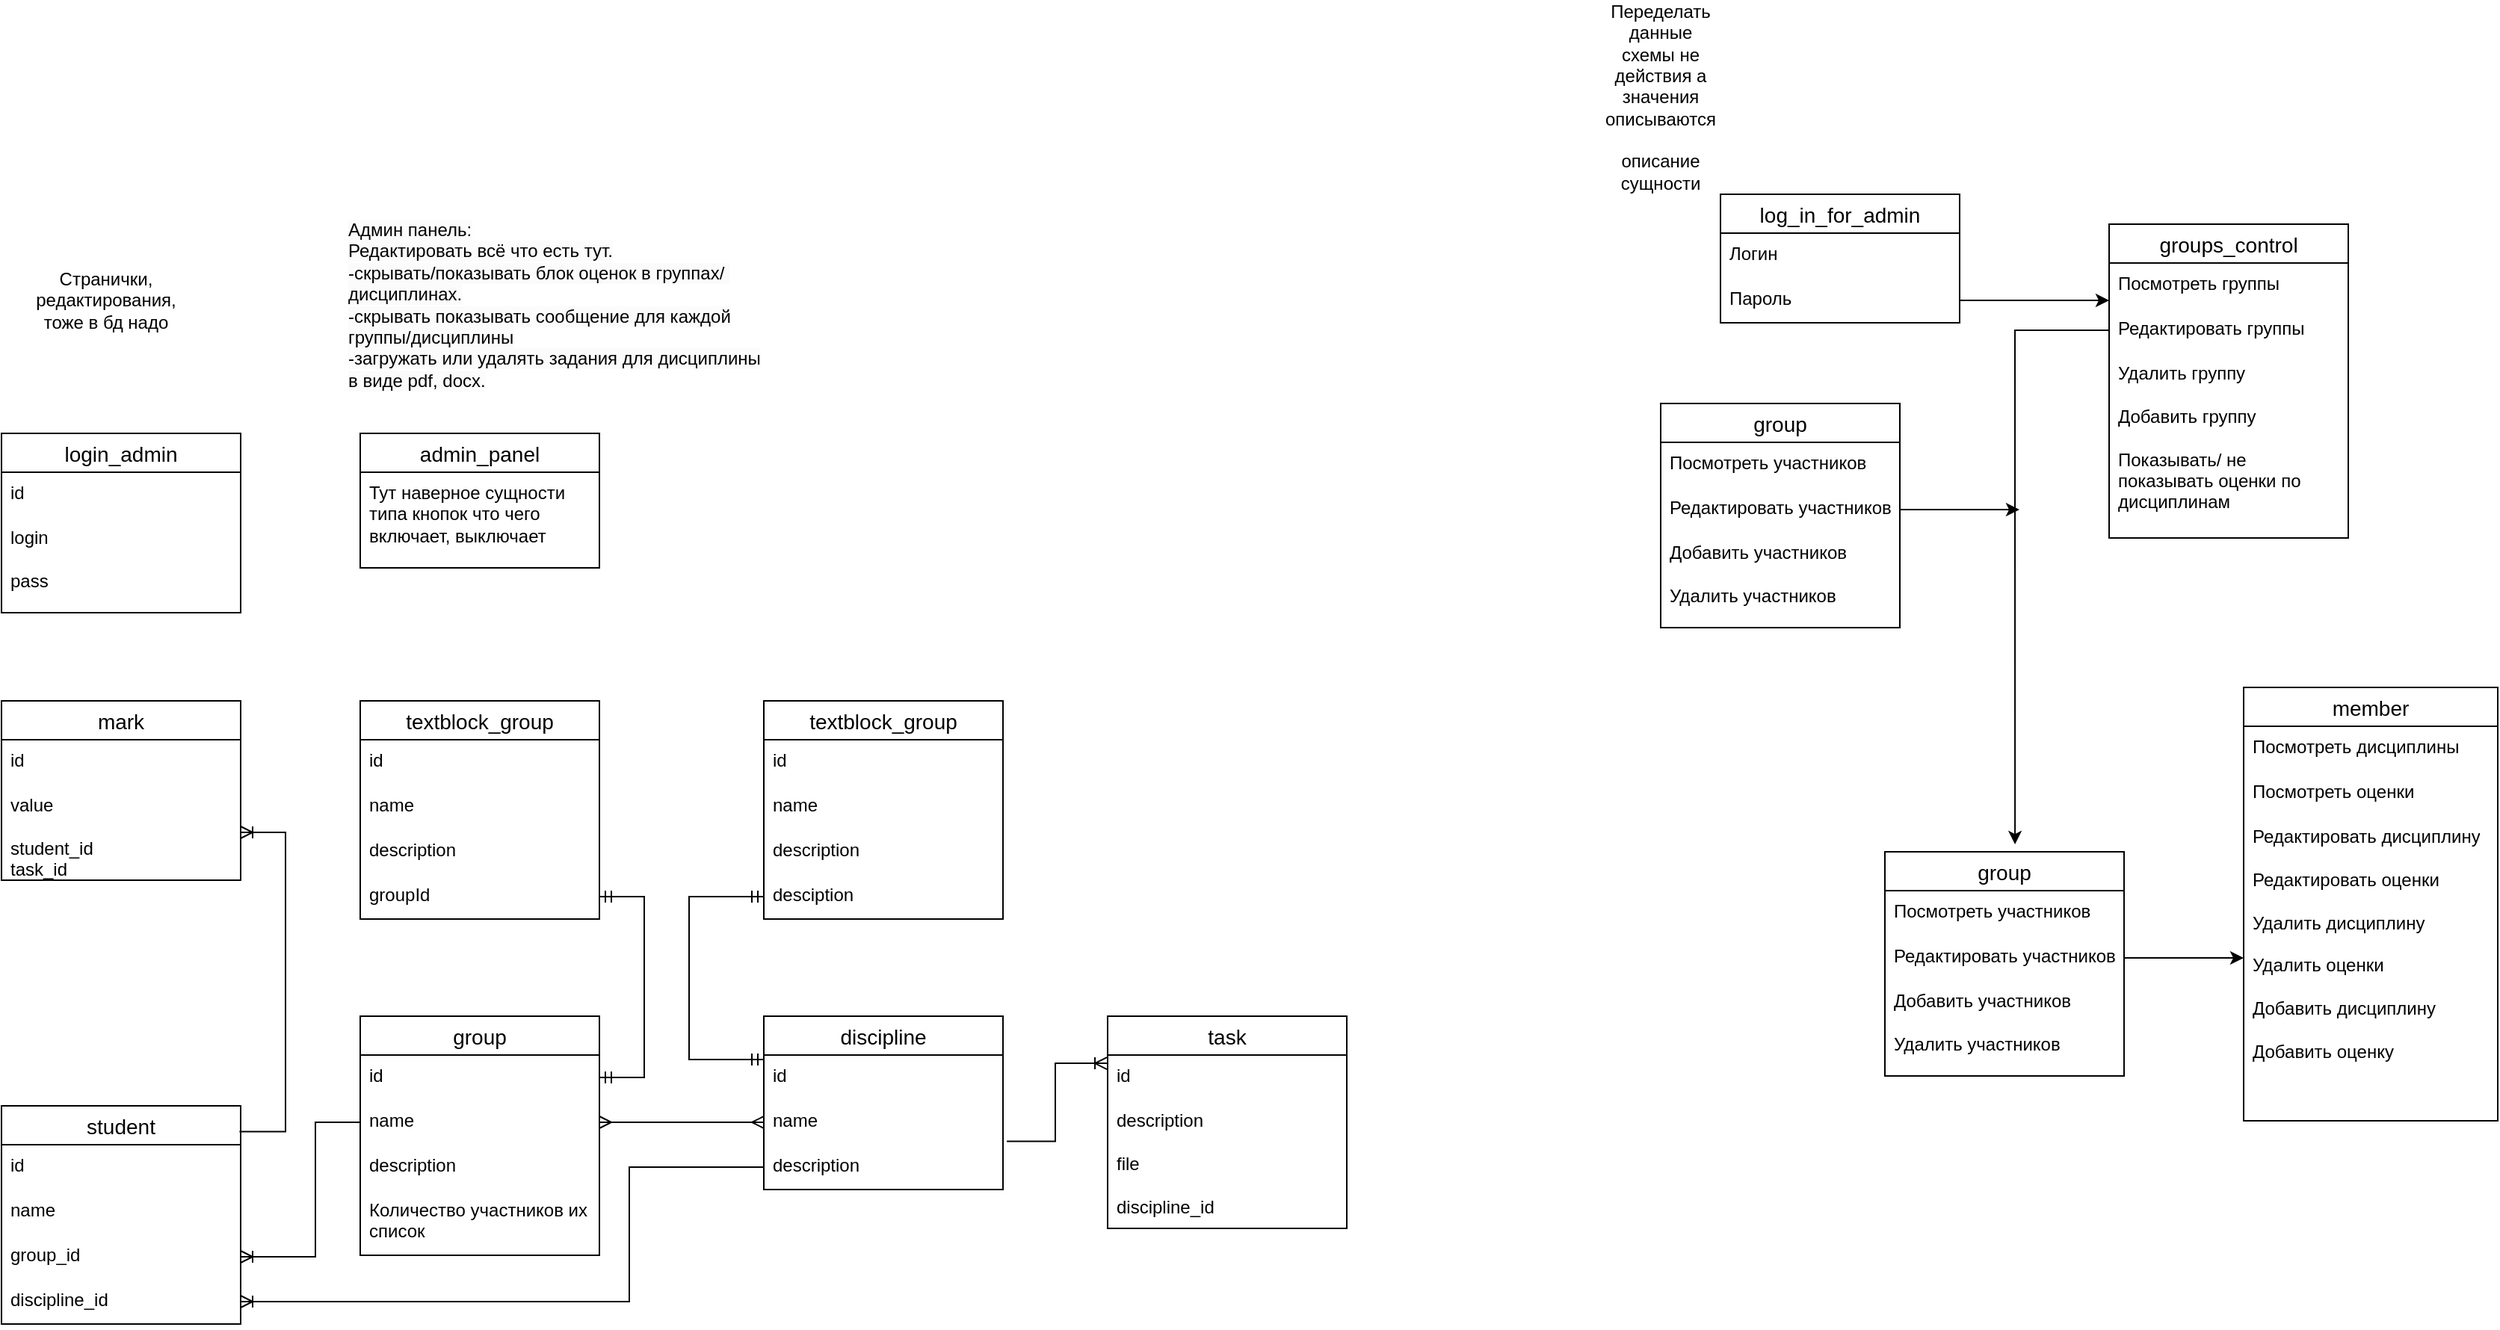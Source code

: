 <mxfile version="21.3.0" type="device">
  <diagram name="Страница 1" id="PXF8gYfuSEdTyaRWxLsL">
    <mxGraphModel dx="1631" dy="1342" grid="0" gridSize="10" guides="1" tooltips="1" connect="1" arrows="1" fold="1" page="0" pageScale="1" pageWidth="827" pageHeight="1169" math="0" shadow="0">
      <root>
        <mxCell id="0" />
        <mxCell id="1" parent="0" />
        <mxCell id="lPxlCy3dPTvAVLmnzLPC-1" value="log_in_for_admin" style="swimlane;fontStyle=0;childLayout=stackLayout;horizontal=1;startSize=26;horizontalStack=0;resizeParent=1;resizeParentMax=0;resizeLast=0;collapsible=1;marginBottom=0;align=center;fontSize=14;" parent="1" vertex="1">
          <mxGeometry x="1230" y="100" width="160" height="86" as="geometry" />
        </mxCell>
        <mxCell id="lPxlCy3dPTvAVLmnzLPC-2" value="Логин" style="text;strokeColor=none;fillColor=none;spacingLeft=4;spacingRight=4;overflow=hidden;rotatable=0;points=[[0,0.5],[1,0.5]];portConstraint=eastwest;fontSize=12;whiteSpace=wrap;html=1;" parent="lPxlCy3dPTvAVLmnzLPC-1" vertex="1">
          <mxGeometry y="26" width="160" height="30" as="geometry" />
        </mxCell>
        <mxCell id="lPxlCy3dPTvAVLmnzLPC-5" style="edgeStyle=orthogonalEdgeStyle;rounded=0;orthogonalLoop=1;jettySize=auto;html=1;" parent="lPxlCy3dPTvAVLmnzLPC-1" source="lPxlCy3dPTvAVLmnzLPC-3" edge="1">
          <mxGeometry relative="1" as="geometry">
            <mxPoint x="260" y="71" as="targetPoint" />
          </mxGeometry>
        </mxCell>
        <mxCell id="lPxlCy3dPTvAVLmnzLPC-3" value="Пароль" style="text;strokeColor=none;fillColor=none;spacingLeft=4;spacingRight=4;overflow=hidden;rotatable=0;points=[[0,0.5],[1,0.5]];portConstraint=eastwest;fontSize=12;whiteSpace=wrap;html=1;" parent="lPxlCy3dPTvAVLmnzLPC-1" vertex="1">
          <mxGeometry y="56" width="160" height="30" as="geometry" />
        </mxCell>
        <mxCell id="lPxlCy3dPTvAVLmnzLPC-6" value="groups_control" style="swimlane;fontStyle=0;childLayout=stackLayout;horizontal=1;startSize=26;horizontalStack=0;resizeParent=1;resizeParentMax=0;resizeLast=0;collapsible=1;marginBottom=0;align=center;fontSize=14;" parent="1" vertex="1">
          <mxGeometry x="1490" y="120" width="160" height="210" as="geometry" />
        </mxCell>
        <mxCell id="lPxlCy3dPTvAVLmnzLPC-7" value="Посмотреть группы" style="text;strokeColor=none;fillColor=none;spacingLeft=4;spacingRight=4;overflow=hidden;rotatable=0;points=[[0,0.5],[1,0.5]];portConstraint=eastwest;fontSize=12;whiteSpace=wrap;html=1;" parent="lPxlCy3dPTvAVLmnzLPC-6" vertex="1">
          <mxGeometry y="26" width="160" height="30" as="geometry" />
        </mxCell>
        <mxCell id="lPxlCy3dPTvAVLmnzLPC-9" value="Редактировать группы" style="text;strokeColor=none;fillColor=none;spacingLeft=4;spacingRight=4;overflow=hidden;rotatable=0;points=[[0,0.5],[1,0.5]];portConstraint=eastwest;fontSize=12;whiteSpace=wrap;html=1;" parent="lPxlCy3dPTvAVLmnzLPC-6" vertex="1">
          <mxGeometry y="56" width="160" height="30" as="geometry" />
        </mxCell>
        <mxCell id="lPxlCy3dPTvAVLmnzLPC-10" value="Удалить группу&lt;br&gt;&lt;br&gt;Добавить группу&lt;br&gt;&lt;br&gt;Показывать/ не показывать оценки по дисциплинам&lt;br&gt;" style="text;strokeColor=none;fillColor=none;spacingLeft=4;spacingRight=4;overflow=hidden;rotatable=0;points=[[0,0.5],[1,0.5]];portConstraint=eastwest;fontSize=12;whiteSpace=wrap;html=1;" parent="lPxlCy3dPTvAVLmnzLPC-6" vertex="1">
          <mxGeometry y="86" width="160" height="124" as="geometry" />
        </mxCell>
        <mxCell id="lPxlCy3dPTvAVLmnzLPC-15" value="group" style="swimlane;fontStyle=0;childLayout=stackLayout;horizontal=1;startSize=26;horizontalStack=0;resizeParent=1;resizeParentMax=0;resizeLast=0;collapsible=1;marginBottom=0;align=center;fontSize=14;" parent="1" vertex="1">
          <mxGeometry x="1340" y="540" width="160" height="150" as="geometry" />
        </mxCell>
        <mxCell id="lPxlCy3dPTvAVLmnzLPC-16" value="Посмотреть участников" style="text;strokeColor=none;fillColor=none;spacingLeft=4;spacingRight=4;overflow=hidden;rotatable=0;points=[[0,0.5],[1,0.5]];portConstraint=eastwest;fontSize=12;whiteSpace=wrap;html=1;" parent="lPxlCy3dPTvAVLmnzLPC-15" vertex="1">
          <mxGeometry y="26" width="160" height="30" as="geometry" />
        </mxCell>
        <mxCell id="lPxlCy3dPTvAVLmnzLPC-17" style="edgeStyle=orthogonalEdgeStyle;rounded=0;orthogonalLoop=1;jettySize=auto;html=1;" parent="lPxlCy3dPTvAVLmnzLPC-15" source="lPxlCy3dPTvAVLmnzLPC-18" edge="1">
          <mxGeometry relative="1" as="geometry">
            <mxPoint x="240" y="71" as="targetPoint" />
          </mxGeometry>
        </mxCell>
        <mxCell id="lPxlCy3dPTvAVLmnzLPC-18" value="Редактировать участников" style="text;strokeColor=none;fillColor=none;spacingLeft=4;spacingRight=4;overflow=hidden;rotatable=0;points=[[0,0.5],[1,0.5]];portConstraint=eastwest;fontSize=12;whiteSpace=wrap;html=1;" parent="lPxlCy3dPTvAVLmnzLPC-15" vertex="1">
          <mxGeometry y="56" width="160" height="30" as="geometry" />
        </mxCell>
        <mxCell id="lPxlCy3dPTvAVLmnzLPC-19" value="Добавить участников&lt;br&gt;&lt;br&gt;Удалить участников" style="text;strokeColor=none;fillColor=none;spacingLeft=4;spacingRight=4;overflow=hidden;rotatable=0;points=[[0,0.5],[1,0.5]];portConstraint=eastwest;fontSize=12;whiteSpace=wrap;html=1;" parent="lPxlCy3dPTvAVLmnzLPC-15" vertex="1">
          <mxGeometry y="86" width="160" height="64" as="geometry" />
        </mxCell>
        <mxCell id="lPxlCy3dPTvAVLmnzLPC-20" value="member" style="swimlane;fontStyle=0;childLayout=stackLayout;horizontal=1;startSize=26;horizontalStack=0;resizeParent=1;resizeParentMax=0;resizeLast=0;collapsible=1;marginBottom=0;align=center;fontSize=14;" parent="1" vertex="1">
          <mxGeometry x="1580" y="430" width="170" height="290" as="geometry" />
        </mxCell>
        <mxCell id="lPxlCy3dPTvAVLmnzLPC-21" value="Посмотреть дисциплины" style="text;strokeColor=none;fillColor=none;spacingLeft=4;spacingRight=4;overflow=hidden;rotatable=0;points=[[0,0.5],[1,0.5]];portConstraint=eastwest;fontSize=12;whiteSpace=wrap;html=1;" parent="lPxlCy3dPTvAVLmnzLPC-20" vertex="1">
          <mxGeometry y="26" width="170" height="30" as="geometry" />
        </mxCell>
        <mxCell id="lPxlCy3dPTvAVLmnzLPC-23" value="Посмотреть оценки" style="text;strokeColor=none;fillColor=none;spacingLeft=4;spacingRight=4;overflow=hidden;rotatable=0;points=[[0,0.5],[1,0.5]];portConstraint=eastwest;fontSize=12;whiteSpace=wrap;html=1;" parent="lPxlCy3dPTvAVLmnzLPC-20" vertex="1">
          <mxGeometry y="56" width="170" height="30" as="geometry" />
        </mxCell>
        <mxCell id="lPxlCy3dPTvAVLmnzLPC-24" value="Редактировать дисциплину&lt;br&gt;&lt;br&gt;Редактировать оценки&lt;br&gt;&lt;br&gt;Удалить дисциплину&lt;br style=&quot;border-color: var(--border-color);&quot;&gt;&lt;br style=&quot;border-color: var(--border-color);&quot;&gt;Удалить оценки&lt;br&gt;&lt;br&gt;Добавить дисциплину&lt;br&gt;&lt;br&gt;Добавить оценку" style="text;strokeColor=none;fillColor=none;spacingLeft=4;spacingRight=4;overflow=hidden;rotatable=0;points=[[0,0.5],[1,0.5]];portConstraint=eastwest;fontSize=12;whiteSpace=wrap;html=1;" parent="lPxlCy3dPTvAVLmnzLPC-20" vertex="1">
          <mxGeometry y="86" width="170" height="204" as="geometry" />
        </mxCell>
        <mxCell id="lPxlCy3dPTvAVLmnzLPC-14" style="edgeStyle=orthogonalEdgeStyle;rounded=0;orthogonalLoop=1;jettySize=auto;html=1;entryX=0.544;entryY=-0.033;entryDx=0;entryDy=0;entryPerimeter=0;" parent="1" source="lPxlCy3dPTvAVLmnzLPC-9" target="lPxlCy3dPTvAVLmnzLPC-15" edge="1">
          <mxGeometry relative="1" as="geometry">
            <mxPoint x="1580" y="181" as="targetPoint" />
          </mxGeometry>
        </mxCell>
        <mxCell id="kJwidPcrHj46GqBheQo3-1" value="mark" style="swimlane;fontStyle=0;childLayout=stackLayout;horizontal=1;startSize=26;horizontalStack=0;resizeParent=1;resizeParentMax=0;resizeLast=0;collapsible=1;marginBottom=0;align=center;fontSize=14;" vertex="1" parent="1">
          <mxGeometry x="80" y="439" width="160" height="120" as="geometry" />
        </mxCell>
        <mxCell id="kJwidPcrHj46GqBheQo3-2" value="id" style="text;strokeColor=none;fillColor=none;spacingLeft=4;spacingRight=4;overflow=hidden;rotatable=0;points=[[0,0.5],[1,0.5]];portConstraint=eastwest;fontSize=12;whiteSpace=wrap;html=1;" vertex="1" parent="kJwidPcrHj46GqBheQo3-1">
          <mxGeometry y="26" width="160" height="30" as="geometry" />
        </mxCell>
        <mxCell id="kJwidPcrHj46GqBheQo3-4" value="value&lt;br&gt;&lt;br&gt;student_id&lt;br&gt;task_id" style="text;strokeColor=none;fillColor=none;spacingLeft=4;spacingRight=4;overflow=hidden;rotatable=0;points=[[0,0.5],[1,0.5]];portConstraint=eastwest;fontSize=12;whiteSpace=wrap;html=1;" vertex="1" parent="kJwidPcrHj46GqBheQo3-1">
          <mxGeometry y="56" width="160" height="64" as="geometry" />
        </mxCell>
        <mxCell id="kJwidPcrHj46GqBheQo3-6" value="group" style="swimlane;fontStyle=0;childLayout=stackLayout;horizontal=1;startSize=26;horizontalStack=0;resizeParent=1;resizeParentMax=0;resizeLast=0;collapsible=1;marginBottom=0;align=center;fontSize=14;" vertex="1" parent="1">
          <mxGeometry x="1190" y="240" width="160" height="150" as="geometry" />
        </mxCell>
        <mxCell id="kJwidPcrHj46GqBheQo3-7" value="Посмотреть участников" style="text;strokeColor=none;fillColor=none;spacingLeft=4;spacingRight=4;overflow=hidden;rotatable=0;points=[[0,0.5],[1,0.5]];portConstraint=eastwest;fontSize=12;whiteSpace=wrap;html=1;" vertex="1" parent="kJwidPcrHj46GqBheQo3-6">
          <mxGeometry y="26" width="160" height="30" as="geometry" />
        </mxCell>
        <mxCell id="kJwidPcrHj46GqBheQo3-8" style="edgeStyle=orthogonalEdgeStyle;rounded=0;orthogonalLoop=1;jettySize=auto;html=1;" edge="1" parent="kJwidPcrHj46GqBheQo3-6" source="kJwidPcrHj46GqBheQo3-9">
          <mxGeometry relative="1" as="geometry">
            <mxPoint x="240" y="71" as="targetPoint" />
          </mxGeometry>
        </mxCell>
        <mxCell id="kJwidPcrHj46GqBheQo3-9" value="Редактировать участников" style="text;strokeColor=none;fillColor=none;spacingLeft=4;spacingRight=4;overflow=hidden;rotatable=0;points=[[0,0.5],[1,0.5]];portConstraint=eastwest;fontSize=12;whiteSpace=wrap;html=1;" vertex="1" parent="kJwidPcrHj46GqBheQo3-6">
          <mxGeometry y="56" width="160" height="30" as="geometry" />
        </mxCell>
        <mxCell id="kJwidPcrHj46GqBheQo3-10" value="Добавить участников&lt;br&gt;&lt;br&gt;Удалить участников" style="text;strokeColor=none;fillColor=none;spacingLeft=4;spacingRight=4;overflow=hidden;rotatable=0;points=[[0,0.5],[1,0.5]];portConstraint=eastwest;fontSize=12;whiteSpace=wrap;html=1;" vertex="1" parent="kJwidPcrHj46GqBheQo3-6">
          <mxGeometry y="86" width="160" height="64" as="geometry" />
        </mxCell>
        <mxCell id="kJwidPcrHj46GqBheQo3-11" value="Переделать данные схемы не действия а значения описываются&lt;br&gt;&lt;br&gt;описание сущности&lt;br&gt;" style="text;html=1;strokeColor=none;fillColor=none;align=center;verticalAlign=middle;whiteSpace=wrap;rounded=0;" vertex="1" parent="1">
          <mxGeometry x="1160" y="20" width="60" height="30" as="geometry" />
        </mxCell>
        <mxCell id="kJwidPcrHj46GqBheQo3-13" value="student" style="swimlane;fontStyle=0;childLayout=stackLayout;horizontal=1;startSize=26;horizontalStack=0;resizeParent=1;resizeParentMax=0;resizeLast=0;collapsible=1;marginBottom=0;align=center;fontSize=14;" vertex="1" parent="1">
          <mxGeometry x="80" y="710" width="160" height="146" as="geometry" />
        </mxCell>
        <mxCell id="kJwidPcrHj46GqBheQo3-14" value="id" style="text;strokeColor=none;fillColor=none;spacingLeft=4;spacingRight=4;overflow=hidden;rotatable=0;points=[[0,0.5],[1,0.5]];portConstraint=eastwest;fontSize=12;whiteSpace=wrap;html=1;" vertex="1" parent="kJwidPcrHj46GqBheQo3-13">
          <mxGeometry y="26" width="160" height="30" as="geometry" />
        </mxCell>
        <mxCell id="kJwidPcrHj46GqBheQo3-16" value="name" style="text;strokeColor=none;fillColor=none;spacingLeft=4;spacingRight=4;overflow=hidden;rotatable=0;points=[[0,0.5],[1,0.5]];portConstraint=eastwest;fontSize=12;whiteSpace=wrap;html=1;" vertex="1" parent="kJwidPcrHj46GqBheQo3-13">
          <mxGeometry y="56" width="160" height="30" as="geometry" />
        </mxCell>
        <mxCell id="kJwidPcrHj46GqBheQo3-23" value="group_id" style="text;strokeColor=none;fillColor=none;spacingLeft=4;spacingRight=4;overflow=hidden;rotatable=0;points=[[0,0.5],[1,0.5]];portConstraint=eastwest;fontSize=12;whiteSpace=wrap;html=1;" vertex="1" parent="kJwidPcrHj46GqBheQo3-13">
          <mxGeometry y="86" width="160" height="30" as="geometry" />
        </mxCell>
        <mxCell id="kJwidPcrHj46GqBheQo3-24" value="discipline_id" style="text;strokeColor=none;fillColor=none;spacingLeft=4;spacingRight=4;overflow=hidden;rotatable=0;points=[[0,0.5],[1,0.5]];portConstraint=eastwest;fontSize=12;whiteSpace=wrap;html=1;" vertex="1" parent="kJwidPcrHj46GqBheQo3-13">
          <mxGeometry y="116" width="160" height="30" as="geometry" />
        </mxCell>
        <mxCell id="kJwidPcrHj46GqBheQo3-19" value="group" style="swimlane;fontStyle=0;childLayout=stackLayout;horizontal=1;startSize=26;horizontalStack=0;resizeParent=1;resizeParentMax=0;resizeLast=0;collapsible=1;marginBottom=0;align=center;fontSize=14;" vertex="1" parent="1">
          <mxGeometry x="320" y="650" width="160" height="160" as="geometry" />
        </mxCell>
        <mxCell id="kJwidPcrHj46GqBheQo3-21" value="id&amp;nbsp;" style="text;strokeColor=none;fillColor=none;spacingLeft=4;spacingRight=4;overflow=hidden;rotatable=0;points=[[0,0.5],[1,0.5]];portConstraint=eastwest;fontSize=12;whiteSpace=wrap;html=1;" vertex="1" parent="kJwidPcrHj46GqBheQo3-19">
          <mxGeometry y="26" width="160" height="30" as="geometry" />
        </mxCell>
        <mxCell id="kJwidPcrHj46GqBheQo3-22" value="name&lt;br&gt;" style="text;strokeColor=none;fillColor=none;spacingLeft=4;spacingRight=4;overflow=hidden;rotatable=0;points=[[0,0.5],[1,0.5]];portConstraint=eastwest;fontSize=12;whiteSpace=wrap;html=1;" vertex="1" parent="kJwidPcrHj46GqBheQo3-19">
          <mxGeometry y="56" width="160" height="30" as="geometry" />
        </mxCell>
        <mxCell id="kJwidPcrHj46GqBheQo3-114" value="description&lt;br&gt;" style="text;strokeColor=none;fillColor=none;spacingLeft=4;spacingRight=4;overflow=hidden;rotatable=0;points=[[0,0.5],[1,0.5]];portConstraint=eastwest;fontSize=12;whiteSpace=wrap;html=1;" vertex="1" parent="kJwidPcrHj46GqBheQo3-19">
          <mxGeometry y="86" width="160" height="30" as="geometry" />
        </mxCell>
        <mxCell id="kJwidPcrHj46GqBheQo3-121" value="Количество участников их список&lt;br&gt;" style="text;strokeColor=none;fillColor=none;spacingLeft=4;spacingRight=4;overflow=hidden;rotatable=0;points=[[0,0.5],[1,0.5]];portConstraint=eastwest;fontSize=12;whiteSpace=wrap;html=1;" vertex="1" parent="kJwidPcrHj46GqBheQo3-19">
          <mxGeometry y="116" width="160" height="44" as="geometry" />
        </mxCell>
        <mxCell id="kJwidPcrHj46GqBheQo3-25" value="discipline" style="swimlane;fontStyle=0;childLayout=stackLayout;horizontal=1;startSize=26;horizontalStack=0;resizeParent=1;resizeParentMax=0;resizeLast=0;collapsible=1;marginBottom=0;align=center;fontSize=14;" vertex="1" parent="1">
          <mxGeometry x="590" y="650" width="160" height="116" as="geometry" />
        </mxCell>
        <mxCell id="kJwidPcrHj46GqBheQo3-27" value="id&amp;nbsp;" style="text;strokeColor=none;fillColor=none;spacingLeft=4;spacingRight=4;overflow=hidden;rotatable=0;points=[[0,0.5],[1,0.5]];portConstraint=eastwest;fontSize=12;whiteSpace=wrap;html=1;" vertex="1" parent="kJwidPcrHj46GqBheQo3-25">
          <mxGeometry y="26" width="160" height="30" as="geometry" />
        </mxCell>
        <mxCell id="kJwidPcrHj46GqBheQo3-115" value="name&lt;br&gt;" style="text;strokeColor=none;fillColor=none;spacingLeft=4;spacingRight=4;overflow=hidden;rotatable=0;points=[[0,0.5],[1,0.5]];portConstraint=eastwest;fontSize=12;whiteSpace=wrap;html=1;" vertex="1" parent="kJwidPcrHj46GqBheQo3-25">
          <mxGeometry y="56" width="160" height="30" as="geometry" />
        </mxCell>
        <mxCell id="kJwidPcrHj46GqBheQo3-28" value="description" style="text;strokeColor=none;fillColor=none;spacingLeft=4;spacingRight=4;overflow=hidden;rotatable=0;points=[[0,0.5],[1,0.5]];portConstraint=eastwest;fontSize=12;whiteSpace=wrap;html=1;" vertex="1" parent="kJwidPcrHj46GqBheQo3-25">
          <mxGeometry y="86" width="160" height="30" as="geometry" />
        </mxCell>
        <mxCell id="kJwidPcrHj46GqBheQo3-30" value="" style="edgeStyle=entityRelationEdgeStyle;fontSize=12;html=1;endArrow=ERoneToMany;rounded=0;exitX=0.995;exitY=0.118;exitDx=0;exitDy=0;exitPerimeter=0;" edge="1" parent="1" source="kJwidPcrHj46GqBheQo3-13" target="kJwidPcrHj46GqBheQo3-4">
          <mxGeometry width="100" height="100" relative="1" as="geometry">
            <mxPoint x="150" y="760" as="sourcePoint" />
            <mxPoint x="40" y="850" as="targetPoint" />
          </mxGeometry>
        </mxCell>
        <mxCell id="kJwidPcrHj46GqBheQo3-31" value="" style="edgeStyle=elbowEdgeStyle;fontSize=12;html=1;endArrow=ERoneToMany;rounded=0;exitX=0;exitY=0.5;exitDx=0;exitDy=0;entryX=1;entryY=0.5;entryDx=0;entryDy=0;" edge="1" parent="1" source="kJwidPcrHj46GqBheQo3-22" target="kJwidPcrHj46GqBheQo3-23">
          <mxGeometry width="100" height="100" relative="1" as="geometry">
            <mxPoint x="430" y="490" as="sourcePoint" />
            <mxPoint x="240" y="749" as="targetPoint" />
            <Array as="points">
              <mxPoint x="290" y="750" />
            </Array>
          </mxGeometry>
        </mxCell>
        <mxCell id="kJwidPcrHj46GqBheQo3-34" value="" style="edgeStyle=elbowEdgeStyle;fontSize=12;html=1;endArrow=ERmany;startArrow=ERmany;rounded=0;entryX=0;entryY=0.5;entryDx=0;entryDy=0;exitX=1;exitY=0.5;exitDx=0;exitDy=0;" edge="1" parent="1" source="kJwidPcrHj46GqBheQo3-22" target="kJwidPcrHj46GqBheQo3-115">
          <mxGeometry width="100" height="100" relative="1" as="geometry">
            <mxPoint x="380" y="460" as="sourcePoint" />
            <mxPoint x="480" y="360" as="targetPoint" />
          </mxGeometry>
        </mxCell>
        <mxCell id="kJwidPcrHj46GqBheQo3-35" value="textblock_group" style="swimlane;fontStyle=0;childLayout=stackLayout;horizontal=1;startSize=26;horizontalStack=0;resizeParent=1;resizeParentMax=0;resizeLast=0;collapsible=1;marginBottom=0;align=center;fontSize=14;" vertex="1" parent="1">
          <mxGeometry x="590" y="439" width="160" height="146" as="geometry" />
        </mxCell>
        <mxCell id="kJwidPcrHj46GqBheQo3-36" value="id&amp;nbsp;" style="text;strokeColor=none;fillColor=none;spacingLeft=4;spacingRight=4;overflow=hidden;rotatable=0;points=[[0,0.5],[1,0.5]];portConstraint=eastwest;fontSize=12;whiteSpace=wrap;html=1;" vertex="1" parent="kJwidPcrHj46GqBheQo3-35">
          <mxGeometry y="26" width="160" height="30" as="geometry" />
        </mxCell>
        <mxCell id="kJwidPcrHj46GqBheQo3-38" value="name&lt;br&gt;" style="text;strokeColor=none;fillColor=none;spacingLeft=4;spacingRight=4;overflow=hidden;rotatable=0;points=[[0,0.5],[1,0.5]];portConstraint=eastwest;fontSize=12;whiteSpace=wrap;html=1;" vertex="1" parent="kJwidPcrHj46GqBheQo3-35">
          <mxGeometry y="56" width="160" height="30" as="geometry" />
        </mxCell>
        <mxCell id="kJwidPcrHj46GqBheQo3-37" value="description" style="text;strokeColor=none;fillColor=none;spacingLeft=4;spacingRight=4;overflow=hidden;rotatable=0;points=[[0,0.5],[1,0.5]];portConstraint=eastwest;fontSize=12;whiteSpace=wrap;html=1;" vertex="1" parent="kJwidPcrHj46GqBheQo3-35">
          <mxGeometry y="86" width="160" height="30" as="geometry" />
        </mxCell>
        <mxCell id="kJwidPcrHj46GqBheQo3-39" value="desciption" style="text;strokeColor=none;fillColor=none;spacingLeft=4;spacingRight=4;overflow=hidden;rotatable=0;points=[[0,0.5],[1,0.5]];portConstraint=eastwest;fontSize=12;whiteSpace=wrap;html=1;" vertex="1" parent="kJwidPcrHj46GqBheQo3-35">
          <mxGeometry y="116" width="160" height="30" as="geometry" />
        </mxCell>
        <mxCell id="kJwidPcrHj46GqBheQo3-40" value="textblock_group" style="swimlane;fontStyle=0;childLayout=stackLayout;horizontal=1;startSize=26;horizontalStack=0;resizeParent=1;resizeParentMax=0;resizeLast=0;collapsible=1;marginBottom=0;align=center;fontSize=14;" vertex="1" parent="1">
          <mxGeometry x="320" y="439" width="160" height="146" as="geometry" />
        </mxCell>
        <mxCell id="kJwidPcrHj46GqBheQo3-41" value="id&amp;nbsp;" style="text;strokeColor=none;fillColor=none;spacingLeft=4;spacingRight=4;overflow=hidden;rotatable=0;points=[[0,0.5],[1,0.5]];portConstraint=eastwest;fontSize=12;whiteSpace=wrap;html=1;" vertex="1" parent="kJwidPcrHj46GqBheQo3-40">
          <mxGeometry y="26" width="160" height="30" as="geometry" />
        </mxCell>
        <mxCell id="kJwidPcrHj46GqBheQo3-42" value="name&lt;br&gt;" style="text;strokeColor=none;fillColor=none;spacingLeft=4;spacingRight=4;overflow=hidden;rotatable=0;points=[[0,0.5],[1,0.5]];portConstraint=eastwest;fontSize=12;whiteSpace=wrap;html=1;" vertex="1" parent="kJwidPcrHj46GqBheQo3-40">
          <mxGeometry y="56" width="160" height="30" as="geometry" />
        </mxCell>
        <mxCell id="kJwidPcrHj46GqBheQo3-43" value="description" style="text;strokeColor=none;fillColor=none;spacingLeft=4;spacingRight=4;overflow=hidden;rotatable=0;points=[[0,0.5],[1,0.5]];portConstraint=eastwest;fontSize=12;whiteSpace=wrap;html=1;" vertex="1" parent="kJwidPcrHj46GqBheQo3-40">
          <mxGeometry y="86" width="160" height="30" as="geometry" />
        </mxCell>
        <mxCell id="kJwidPcrHj46GqBheQo3-44" value="groupId" style="text;strokeColor=none;fillColor=none;spacingLeft=4;spacingRight=4;overflow=hidden;rotatable=0;points=[[0,0.5],[1,0.5]];portConstraint=eastwest;fontSize=12;whiteSpace=wrap;html=1;" vertex="1" parent="kJwidPcrHj46GqBheQo3-40">
          <mxGeometry y="116" width="160" height="30" as="geometry" />
        </mxCell>
        <mxCell id="kJwidPcrHj46GqBheQo3-49" value="" style="edgeStyle=elbowEdgeStyle;fontSize=12;html=1;endArrow=ERoneToMany;rounded=0;exitX=0;exitY=0.5;exitDx=0;exitDy=0;entryX=1;entryY=0.5;entryDx=0;entryDy=0;" edge="1" parent="1" source="kJwidPcrHj46GqBheQo3-28" target="kJwidPcrHj46GqBheQo3-24">
          <mxGeometry width="100" height="100" relative="1" as="geometry">
            <mxPoint x="620" y="700" as="sourcePoint" />
            <mxPoint x="720" y="600" as="targetPoint" />
            <Array as="points">
              <mxPoint x="500" y="770" />
            </Array>
          </mxGeometry>
        </mxCell>
        <mxCell id="kJwidPcrHj46GqBheQo3-50" value="" style="edgeStyle=entityRelationEdgeStyle;fontSize=12;html=1;endArrow=ERmandOne;startArrow=ERmandOne;rounded=0;entryX=1;entryY=0.5;entryDx=0;entryDy=0;exitX=1;exitY=0.5;exitDx=0;exitDy=0;" edge="1" parent="1" source="kJwidPcrHj46GqBheQo3-21" target="kJwidPcrHj46GqBheQo3-44">
          <mxGeometry width="100" height="100" relative="1" as="geometry">
            <mxPoint x="490" y="687" as="sourcePoint" />
            <mxPoint x="520" y="580" as="targetPoint" />
          </mxGeometry>
        </mxCell>
        <mxCell id="kJwidPcrHj46GqBheQo3-51" value="" style="edgeStyle=elbowEdgeStyle;fontSize=12;html=1;endArrow=ERmandOne;startArrow=ERmandOne;rounded=0;entryX=0;entryY=0.5;entryDx=0;entryDy=0;exitX=0;exitY=0.25;exitDx=0;exitDy=0;" edge="1" parent="1" source="kJwidPcrHj46GqBheQo3-25" target="kJwidPcrHj46GqBheQo3-39">
          <mxGeometry width="100" height="100" relative="1" as="geometry">
            <mxPoint x="710" y="676" as="sourcePoint" />
            <mxPoint x="870" y="580" as="targetPoint" />
            <Array as="points">
              <mxPoint x="540" y="630" />
            </Array>
          </mxGeometry>
        </mxCell>
        <mxCell id="kJwidPcrHj46GqBheQo3-106" value="login_admin" style="swimlane;fontStyle=0;childLayout=stackLayout;horizontal=1;startSize=26;horizontalStack=0;resizeParent=1;resizeParentMax=0;resizeLast=0;collapsible=1;marginBottom=0;align=center;fontSize=14;" vertex="1" parent="1">
          <mxGeometry x="80" y="260" width="160" height="120" as="geometry" />
        </mxCell>
        <mxCell id="kJwidPcrHj46GqBheQo3-107" value="id" style="text;strokeColor=none;fillColor=none;spacingLeft=4;spacingRight=4;overflow=hidden;rotatable=0;points=[[0,0.5],[1,0.5]];portConstraint=eastwest;fontSize=12;whiteSpace=wrap;html=1;" vertex="1" parent="kJwidPcrHj46GqBheQo3-106">
          <mxGeometry y="26" width="160" height="30" as="geometry" />
        </mxCell>
        <mxCell id="kJwidPcrHj46GqBheQo3-108" value="login&lt;br&gt;&lt;br&gt;pass&lt;br&gt;" style="text;strokeColor=none;fillColor=none;spacingLeft=4;spacingRight=4;overflow=hidden;rotatable=0;points=[[0,0.5],[1,0.5]];portConstraint=eastwest;fontSize=12;whiteSpace=wrap;html=1;" vertex="1" parent="kJwidPcrHj46GqBheQo3-106">
          <mxGeometry y="56" width="160" height="64" as="geometry" />
        </mxCell>
        <mxCell id="kJwidPcrHj46GqBheQo3-109" value="admin_panel" style="swimlane;fontStyle=0;childLayout=stackLayout;horizontal=1;startSize=26;horizontalStack=0;resizeParent=1;resizeParentMax=0;resizeLast=0;collapsible=1;marginBottom=0;align=center;fontSize=14;" vertex="1" parent="1">
          <mxGeometry x="320" y="260" width="160" height="90" as="geometry" />
        </mxCell>
        <mxCell id="kJwidPcrHj46GqBheQo3-111" value="Тут наверное сущности типа кнопок что чего включает, выключает" style="text;strokeColor=none;fillColor=none;spacingLeft=4;spacingRight=4;overflow=hidden;rotatable=0;points=[[0,0.5],[1,0.5]];portConstraint=eastwest;fontSize=12;whiteSpace=wrap;html=1;" vertex="1" parent="kJwidPcrHj46GqBheQo3-109">
          <mxGeometry y="26" width="160" height="64" as="geometry" />
        </mxCell>
        <mxCell id="kJwidPcrHj46GqBheQo3-112" value="Странички, редактирования, тоже в бд надо&lt;br&gt;" style="text;html=1;strokeColor=none;fillColor=none;align=center;verticalAlign=middle;whiteSpace=wrap;rounded=0;" vertex="1" parent="1">
          <mxGeometry x="120" y="156" width="60" height="30" as="geometry" />
        </mxCell>
        <mxCell id="kJwidPcrHj46GqBheQo3-113" value="&lt;span style=&quot;color: rgb(0, 0, 0); font-family: Helvetica; font-size: 12px; font-style: normal; font-variant-ligatures: normal; font-variant-caps: normal; font-weight: 400; letter-spacing: normal; orphans: 2; text-align: center; text-indent: 0px; text-transform: none; widows: 2; word-spacing: 0px; -webkit-text-stroke-width: 0px; background-color: rgb(251, 251, 251); text-decoration-thickness: initial; text-decoration-style: initial; text-decoration-color: initial; float: none; display: inline !important;&quot;&gt;Админ панель:&lt;br&gt;Редактировать всё что есть тут.&lt;br&gt;-скрывать/показывать блок оценок в группах/&amp;nbsp; дисциплинах.&lt;br&gt;-скрывать показывать сообщение для каждой группы/дисциплины&lt;br&gt;-загружать или удалять задания для дисциплины в виде pdf, docx.&lt;br&gt;&lt;br&gt;&lt;/span&gt;" style="text;whiteSpace=wrap;html=1;" vertex="1" parent="1">
          <mxGeometry x="310" y="110" width="280" height="70" as="geometry" />
        </mxCell>
        <mxCell id="kJwidPcrHj46GqBheQo3-122" value="task" style="swimlane;fontStyle=0;childLayout=stackLayout;horizontal=1;startSize=26;horizontalStack=0;resizeParent=1;resizeParentMax=0;resizeLast=0;collapsible=1;marginBottom=0;align=center;fontSize=14;" vertex="1" parent="1">
          <mxGeometry x="820" y="650" width="160" height="142" as="geometry" />
        </mxCell>
        <mxCell id="kJwidPcrHj46GqBheQo3-123" value="id" style="text;strokeColor=none;fillColor=none;spacingLeft=4;spacingRight=4;overflow=hidden;rotatable=0;points=[[0,0.5],[1,0.5]];portConstraint=eastwest;fontSize=12;whiteSpace=wrap;html=1;" vertex="1" parent="kJwidPcrHj46GqBheQo3-122">
          <mxGeometry y="26" width="160" height="30" as="geometry" />
        </mxCell>
        <mxCell id="kJwidPcrHj46GqBheQo3-124" value="description&lt;br&gt;&lt;br&gt;file&lt;br&gt;&lt;br&gt;discipline_id" style="text;strokeColor=none;fillColor=none;spacingLeft=4;spacingRight=4;overflow=hidden;rotatable=0;points=[[0,0.5],[1,0.5]];portConstraint=eastwest;fontSize=12;whiteSpace=wrap;html=1;" vertex="1" parent="kJwidPcrHj46GqBheQo3-122">
          <mxGeometry y="56" width="160" height="86" as="geometry" />
        </mxCell>
        <mxCell id="kJwidPcrHj46GqBheQo3-125" value="" style="edgeStyle=orthogonalEdgeStyle;fontSize=12;html=1;endArrow=ERoneToMany;rounded=0;exitX=1.016;exitY=-0.076;exitDx=0;exitDy=0;entryX=-0.003;entryY=0.184;entryDx=0;entryDy=0;entryPerimeter=0;exitPerimeter=0;" edge="1" parent="1" source="kJwidPcrHj46GqBheQo3-28" target="kJwidPcrHj46GqBheQo3-123">
          <mxGeometry width="100" height="100" relative="1" as="geometry">
            <mxPoint x="750" y="781" as="sourcePoint" />
            <mxPoint x="880" y="820" as="targetPoint" />
          </mxGeometry>
        </mxCell>
      </root>
    </mxGraphModel>
  </diagram>
</mxfile>
